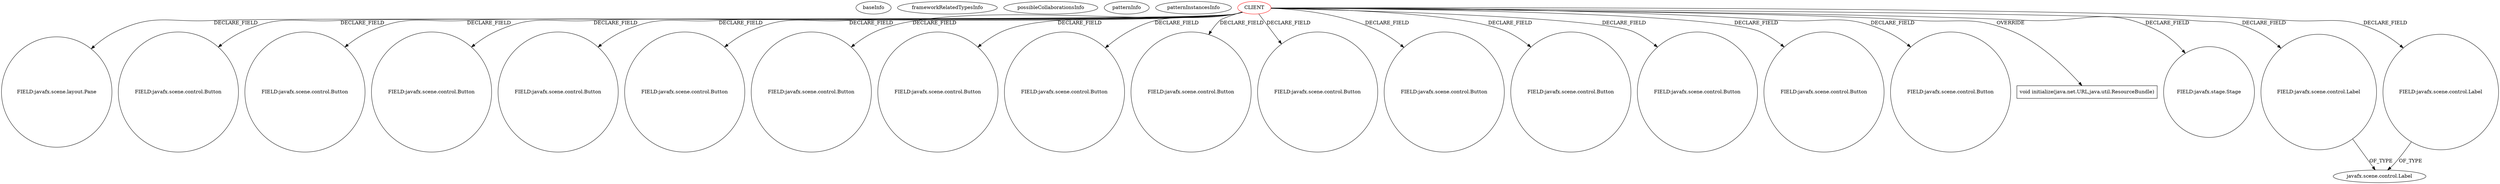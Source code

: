 digraph {
baseInfo[graphId=1130,category="pattern",isAnonymous=false,possibleRelation=false]
frameworkRelatedTypesInfo[]
possibleCollaborationsInfo[]
patternInfo[frequency=2.0,patternRootClient=0]
patternInstancesInfo[0="walker-clint-AIProj3~/walker-clint-AIProj3/AIProj3-master/src/application/GameBoardController.java~GameBoardController~4712",1="RomeoGolf-BC~/RomeoGolf-BC/BC-master/src/romeogolf/bc/MainController.java~MainController~1142"]
69[label="FIELD:javafx.scene.layout.Pane",vertexType="FIELD_DECLARATION",isFrameworkType=false,shape=circle]
0[label="CLIENT",vertexType="ROOT_CLIENT_CLASS_DECLARATION",isFrameworkType=false,color=red]
93[label="FIELD:javafx.scene.control.Button",vertexType="FIELD_DECLARATION",isFrameworkType=false,shape=circle]
12[label="FIELD:javafx.scene.control.Button",vertexType="FIELD_DECLARATION",isFrameworkType=false,shape=circle]
42[label="FIELD:javafx.scene.control.Button",vertexType="FIELD_DECLARATION",isFrameworkType=false,shape=circle]
117[label="FIELD:javafx.scene.control.Button",vertexType="FIELD_DECLARATION",isFrameworkType=false,shape=circle]
77[label="FIELD:javafx.scene.control.Button",vertexType="FIELD_DECLARATION",isFrameworkType=false,shape=circle]
97[label="FIELD:javafx.scene.control.Button",vertexType="FIELD_DECLARATION",isFrameworkType=false,shape=circle]
28[label="FIELD:javafx.scene.control.Button",vertexType="FIELD_DECLARATION",isFrameworkType=false,shape=circle]
46[label="FIELD:javafx.scene.control.Button",vertexType="FIELD_DECLARATION",isFrameworkType=false,shape=circle]
105[label="FIELD:javafx.scene.control.Button",vertexType="FIELD_DECLARATION",isFrameworkType=false,shape=circle]
2[label="FIELD:javafx.scene.control.Button",vertexType="FIELD_DECLARATION",isFrameworkType=false,shape=circle]
75[label="FIELD:javafx.scene.control.Button",vertexType="FIELD_DECLARATION",isFrameworkType=false,shape=circle]
115[label="FIELD:javafx.scene.control.Button",vertexType="FIELD_DECLARATION",isFrameworkType=false,shape=circle]
103[label="FIELD:javafx.scene.control.Button",vertexType="FIELD_DECLARATION",isFrameworkType=false,shape=circle]
81[label="FIELD:javafx.scene.control.Button",vertexType="FIELD_DECLARATION",isFrameworkType=false,shape=circle]
63[label="FIELD:javafx.scene.control.Button",vertexType="FIELD_DECLARATION",isFrameworkType=false,shape=circle]
119[label="void initialize(java.net.URL,java.util.ResourceBundle)",vertexType="OVERRIDING_METHOD_DECLARATION",isFrameworkType=false,shape=box]
73[label="FIELD:javafx.stage.Stage",vertexType="FIELD_DECLARATION",isFrameworkType=false,shape=circle]
95[label="FIELD:javafx.scene.control.Label",vertexType="FIELD_DECLARATION",isFrameworkType=false,shape=circle]
17[label="javafx.scene.control.Label",vertexType="FRAMEWORK_CLASS_TYPE",isFrameworkType=false]
83[label="FIELD:javafx.scene.control.Label",vertexType="FIELD_DECLARATION",isFrameworkType=false,shape=circle]
0->83[label="DECLARE_FIELD"]
0->69[label="DECLARE_FIELD"]
0->42[label="DECLARE_FIELD"]
0->73[label="DECLARE_FIELD"]
0->117[label="DECLARE_FIELD"]
0->28[label="DECLARE_FIELD"]
0->81[label="DECLARE_FIELD"]
0->46[label="DECLARE_FIELD"]
0->115[label="DECLARE_FIELD"]
0->63[label="DECLARE_FIELD"]
0->95[label="DECLARE_FIELD"]
0->12[label="DECLARE_FIELD"]
0->75[label="DECLARE_FIELD"]
0->119[label="OVERRIDE"]
0->103[label="DECLARE_FIELD"]
0->2[label="DECLARE_FIELD"]
0->77[label="DECLARE_FIELD"]
0->105[label="DECLARE_FIELD"]
0->93[label="DECLARE_FIELD"]
95->17[label="OF_TYPE"]
83->17[label="OF_TYPE"]
0->97[label="DECLARE_FIELD"]
}
